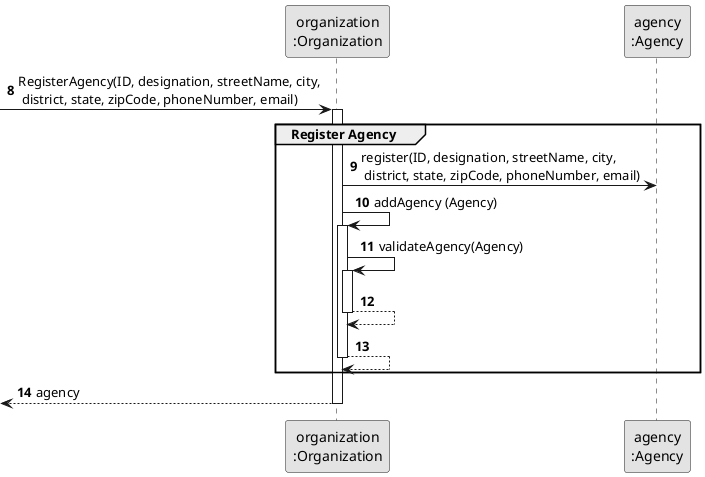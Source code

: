 @startuml
skinparam monochrome true
skinparam packageStyle rectangle
skinparam shadowing false

participant "organization\n:Organization" as ORG
participant "agency\n:Agency" as AGENCY

autonumber 8
-> ORG: RegisterAgency(ID, designation, streetName, city,\n district, state, zipCode, phoneNumber, email)

autonumber 9
activate ORG
    group Register Agency

        ORG -> AGENCY: register(ID, designation, streetName, city,\n district, state, zipCode, phoneNumber, email)
        ORG -> ORG: addAgency (Agency)

        activate ORG
            ORG -> ORG: validateAgency(Agency)
            activate ORG
                ORG --> ORG
            deactivate ORG

            ORG --> ORG
        deactivate ORG
    end

    autonumber 14
    <-- ORG : agency
deactivate ORG


@enduml